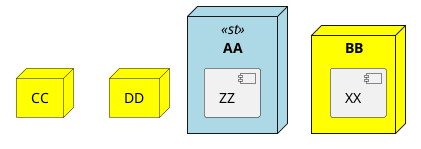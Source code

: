 {
  "sha1": "sr7ap9h2742bz7jin2e466o5s2ffnqw",
  "insertion": {
    "when": "2024-06-04T17:28:45.362Z",
    "user": "plantuml@gmail.com"
  }
}
@startuml
skinparam node {
    backgroundColor Yellow
    backgroundColor<<st>> LightBlue
}
node AA <<st>> {
  [ZZ]
}
node BB {
  [XX]
}
node CC {
}
node DD
@enduml
